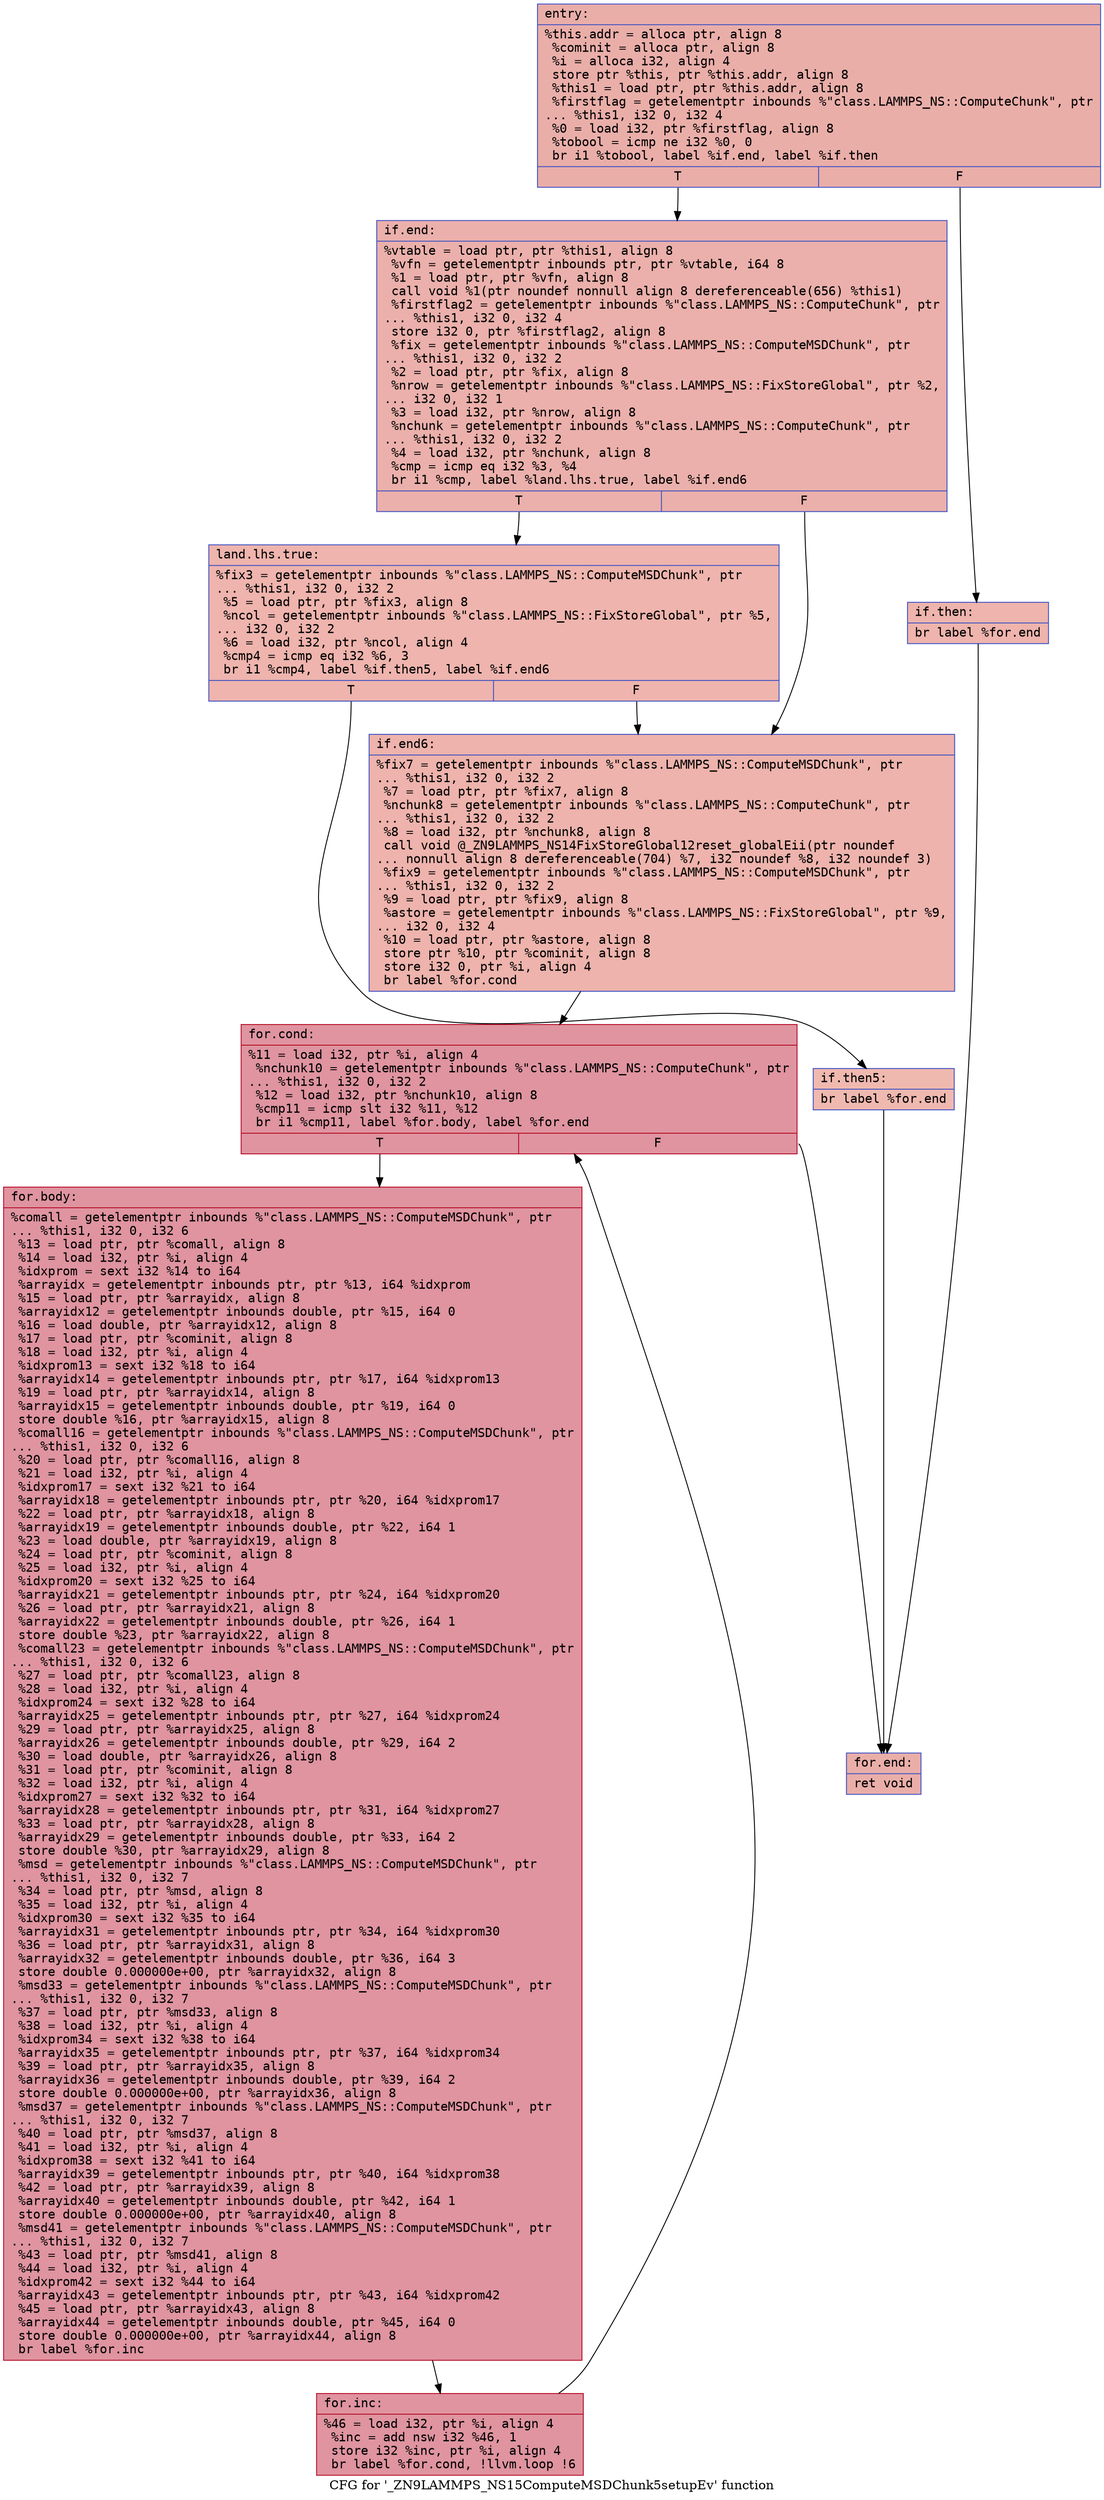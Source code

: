 digraph "CFG for '_ZN9LAMMPS_NS15ComputeMSDChunk5setupEv' function" {
	label="CFG for '_ZN9LAMMPS_NS15ComputeMSDChunk5setupEv' function";

	Node0x556270e310e0 [shape=record,color="#3d50c3ff", style=filled, fillcolor="#d0473d70" fontname="Courier",label="{entry:\l|  %this.addr = alloca ptr, align 8\l  %cominit = alloca ptr, align 8\l  %i = alloca i32, align 4\l  store ptr %this, ptr %this.addr, align 8\l  %this1 = load ptr, ptr %this.addr, align 8\l  %firstflag = getelementptr inbounds %\"class.LAMMPS_NS::ComputeChunk\", ptr\l... %this1, i32 0, i32 4\l  %0 = load i32, ptr %firstflag, align 8\l  %tobool = icmp ne i32 %0, 0\l  br i1 %tobool, label %if.end, label %if.then\l|{<s0>T|<s1>F}}"];
	Node0x556270e310e0:s0 -> Node0x556270e315b0[tooltip="entry -> if.end\nProbability 62.50%" ];
	Node0x556270e310e0:s1 -> Node0x556270e31620[tooltip="entry -> if.then\nProbability 37.50%" ];
	Node0x556270e31620 [shape=record,color="#3d50c3ff", style=filled, fillcolor="#d8564670" fontname="Courier",label="{if.then:\l|  br label %for.end\l}"];
	Node0x556270e31620 -> Node0x556270e31740[tooltip="if.then -> for.end\nProbability 100.00%" ];
	Node0x556270e315b0 [shape=record,color="#3d50c3ff", style=filled, fillcolor="#d24b4070" fontname="Courier",label="{if.end:\l|  %vtable = load ptr, ptr %this1, align 8\l  %vfn = getelementptr inbounds ptr, ptr %vtable, i64 8\l  %1 = load ptr, ptr %vfn, align 8\l  call void %1(ptr noundef nonnull align 8 dereferenceable(656) %this1)\l  %firstflag2 = getelementptr inbounds %\"class.LAMMPS_NS::ComputeChunk\", ptr\l... %this1, i32 0, i32 4\l  store i32 0, ptr %firstflag2, align 8\l  %fix = getelementptr inbounds %\"class.LAMMPS_NS::ComputeMSDChunk\", ptr\l... %this1, i32 0, i32 2\l  %2 = load ptr, ptr %fix, align 8\l  %nrow = getelementptr inbounds %\"class.LAMMPS_NS::FixStoreGlobal\", ptr %2,\l... i32 0, i32 1\l  %3 = load i32, ptr %nrow, align 8\l  %nchunk = getelementptr inbounds %\"class.LAMMPS_NS::ComputeChunk\", ptr\l... %this1, i32 0, i32 2\l  %4 = load i32, ptr %nchunk, align 8\l  %cmp = icmp eq i32 %3, %4\l  br i1 %cmp, label %land.lhs.true, label %if.end6\l|{<s0>T|<s1>F}}"];
	Node0x556270e315b0:s0 -> Node0x556270e322b0[tooltip="if.end -> land.lhs.true\nProbability 50.00%" ];
	Node0x556270e315b0:s1 -> Node0x556270e32330[tooltip="if.end -> if.end6\nProbability 50.00%" ];
	Node0x556270e322b0 [shape=record,color="#3d50c3ff", style=filled, fillcolor="#d8564670" fontname="Courier",label="{land.lhs.true:\l|  %fix3 = getelementptr inbounds %\"class.LAMMPS_NS::ComputeMSDChunk\", ptr\l... %this1, i32 0, i32 2\l  %5 = load ptr, ptr %fix3, align 8\l  %ncol = getelementptr inbounds %\"class.LAMMPS_NS::FixStoreGlobal\", ptr %5,\l... i32 0, i32 2\l  %6 = load i32, ptr %ncol, align 4\l  %cmp4 = icmp eq i32 %6, 3\l  br i1 %cmp4, label %if.then5, label %if.end6\l|{<s0>T|<s1>F}}"];
	Node0x556270e322b0:s0 -> Node0x556270e32820[tooltip="land.lhs.true -> if.then5\nProbability 50.00%" ];
	Node0x556270e322b0:s1 -> Node0x556270e32330[tooltip="land.lhs.true -> if.end6\nProbability 50.00%" ];
	Node0x556270e32820 [shape=record,color="#3d50c3ff", style=filled, fillcolor="#de614d70" fontname="Courier",label="{if.then5:\l|  br label %for.end\l}"];
	Node0x556270e32820 -> Node0x556270e31740[tooltip="if.then5 -> for.end\nProbability 100.00%" ];
	Node0x556270e32330 [shape=record,color="#3d50c3ff", style=filled, fillcolor="#d6524470" fontname="Courier",label="{if.end6:\l|  %fix7 = getelementptr inbounds %\"class.LAMMPS_NS::ComputeMSDChunk\", ptr\l... %this1, i32 0, i32 2\l  %7 = load ptr, ptr %fix7, align 8\l  %nchunk8 = getelementptr inbounds %\"class.LAMMPS_NS::ComputeChunk\", ptr\l... %this1, i32 0, i32 2\l  %8 = load i32, ptr %nchunk8, align 8\l  call void @_ZN9LAMMPS_NS14FixStoreGlobal12reset_globalEii(ptr noundef\l... nonnull align 8 dereferenceable(704) %7, i32 noundef %8, i32 noundef 3)\l  %fix9 = getelementptr inbounds %\"class.LAMMPS_NS::ComputeMSDChunk\", ptr\l... %this1, i32 0, i32 2\l  %9 = load ptr, ptr %fix9, align 8\l  %astore = getelementptr inbounds %\"class.LAMMPS_NS::FixStoreGlobal\", ptr %9,\l... i32 0, i32 4\l  %10 = load ptr, ptr %astore, align 8\l  store ptr %10, ptr %cominit, align 8\l  store i32 0, ptr %i, align 4\l  br label %for.cond\l}"];
	Node0x556270e32330 -> Node0x556270e33310[tooltip="if.end6 -> for.cond\nProbability 100.00%" ];
	Node0x556270e33310 [shape=record,color="#b70d28ff", style=filled, fillcolor="#b70d2870" fontname="Courier",label="{for.cond:\l|  %11 = load i32, ptr %i, align 4\l  %nchunk10 = getelementptr inbounds %\"class.LAMMPS_NS::ComputeChunk\", ptr\l... %this1, i32 0, i32 2\l  %12 = load i32, ptr %nchunk10, align 8\l  %cmp11 = icmp slt i32 %11, %12\l  br i1 %cmp11, label %for.body, label %for.end\l|{<s0>T|<s1>F}}"];
	Node0x556270e33310:s0 -> Node0x556270e336d0[tooltip="for.cond -> for.body\nProbability 96.88%" ];
	Node0x556270e33310:s1 -> Node0x556270e31740[tooltip="for.cond -> for.end\nProbability 3.12%" ];
	Node0x556270e336d0 [shape=record,color="#b70d28ff", style=filled, fillcolor="#b70d2870" fontname="Courier",label="{for.body:\l|  %comall = getelementptr inbounds %\"class.LAMMPS_NS::ComputeMSDChunk\", ptr\l... %this1, i32 0, i32 6\l  %13 = load ptr, ptr %comall, align 8\l  %14 = load i32, ptr %i, align 4\l  %idxprom = sext i32 %14 to i64\l  %arrayidx = getelementptr inbounds ptr, ptr %13, i64 %idxprom\l  %15 = load ptr, ptr %arrayidx, align 8\l  %arrayidx12 = getelementptr inbounds double, ptr %15, i64 0\l  %16 = load double, ptr %arrayidx12, align 8\l  %17 = load ptr, ptr %cominit, align 8\l  %18 = load i32, ptr %i, align 4\l  %idxprom13 = sext i32 %18 to i64\l  %arrayidx14 = getelementptr inbounds ptr, ptr %17, i64 %idxprom13\l  %19 = load ptr, ptr %arrayidx14, align 8\l  %arrayidx15 = getelementptr inbounds double, ptr %19, i64 0\l  store double %16, ptr %arrayidx15, align 8\l  %comall16 = getelementptr inbounds %\"class.LAMMPS_NS::ComputeMSDChunk\", ptr\l... %this1, i32 0, i32 6\l  %20 = load ptr, ptr %comall16, align 8\l  %21 = load i32, ptr %i, align 4\l  %idxprom17 = sext i32 %21 to i64\l  %arrayidx18 = getelementptr inbounds ptr, ptr %20, i64 %idxprom17\l  %22 = load ptr, ptr %arrayidx18, align 8\l  %arrayidx19 = getelementptr inbounds double, ptr %22, i64 1\l  %23 = load double, ptr %arrayidx19, align 8\l  %24 = load ptr, ptr %cominit, align 8\l  %25 = load i32, ptr %i, align 4\l  %idxprom20 = sext i32 %25 to i64\l  %arrayidx21 = getelementptr inbounds ptr, ptr %24, i64 %idxprom20\l  %26 = load ptr, ptr %arrayidx21, align 8\l  %arrayidx22 = getelementptr inbounds double, ptr %26, i64 1\l  store double %23, ptr %arrayidx22, align 8\l  %comall23 = getelementptr inbounds %\"class.LAMMPS_NS::ComputeMSDChunk\", ptr\l... %this1, i32 0, i32 6\l  %27 = load ptr, ptr %comall23, align 8\l  %28 = load i32, ptr %i, align 4\l  %idxprom24 = sext i32 %28 to i64\l  %arrayidx25 = getelementptr inbounds ptr, ptr %27, i64 %idxprom24\l  %29 = load ptr, ptr %arrayidx25, align 8\l  %arrayidx26 = getelementptr inbounds double, ptr %29, i64 2\l  %30 = load double, ptr %arrayidx26, align 8\l  %31 = load ptr, ptr %cominit, align 8\l  %32 = load i32, ptr %i, align 4\l  %idxprom27 = sext i32 %32 to i64\l  %arrayidx28 = getelementptr inbounds ptr, ptr %31, i64 %idxprom27\l  %33 = load ptr, ptr %arrayidx28, align 8\l  %arrayidx29 = getelementptr inbounds double, ptr %33, i64 2\l  store double %30, ptr %arrayidx29, align 8\l  %msd = getelementptr inbounds %\"class.LAMMPS_NS::ComputeMSDChunk\", ptr\l... %this1, i32 0, i32 7\l  %34 = load ptr, ptr %msd, align 8\l  %35 = load i32, ptr %i, align 4\l  %idxprom30 = sext i32 %35 to i64\l  %arrayidx31 = getelementptr inbounds ptr, ptr %34, i64 %idxprom30\l  %36 = load ptr, ptr %arrayidx31, align 8\l  %arrayidx32 = getelementptr inbounds double, ptr %36, i64 3\l  store double 0.000000e+00, ptr %arrayidx32, align 8\l  %msd33 = getelementptr inbounds %\"class.LAMMPS_NS::ComputeMSDChunk\", ptr\l... %this1, i32 0, i32 7\l  %37 = load ptr, ptr %msd33, align 8\l  %38 = load i32, ptr %i, align 4\l  %idxprom34 = sext i32 %38 to i64\l  %arrayidx35 = getelementptr inbounds ptr, ptr %37, i64 %idxprom34\l  %39 = load ptr, ptr %arrayidx35, align 8\l  %arrayidx36 = getelementptr inbounds double, ptr %39, i64 2\l  store double 0.000000e+00, ptr %arrayidx36, align 8\l  %msd37 = getelementptr inbounds %\"class.LAMMPS_NS::ComputeMSDChunk\", ptr\l... %this1, i32 0, i32 7\l  %40 = load ptr, ptr %msd37, align 8\l  %41 = load i32, ptr %i, align 4\l  %idxprom38 = sext i32 %41 to i64\l  %arrayidx39 = getelementptr inbounds ptr, ptr %40, i64 %idxprom38\l  %42 = load ptr, ptr %arrayidx39, align 8\l  %arrayidx40 = getelementptr inbounds double, ptr %42, i64 1\l  store double 0.000000e+00, ptr %arrayidx40, align 8\l  %msd41 = getelementptr inbounds %\"class.LAMMPS_NS::ComputeMSDChunk\", ptr\l... %this1, i32 0, i32 7\l  %43 = load ptr, ptr %msd41, align 8\l  %44 = load i32, ptr %i, align 4\l  %idxprom42 = sext i32 %44 to i64\l  %arrayidx43 = getelementptr inbounds ptr, ptr %43, i64 %idxprom42\l  %45 = load ptr, ptr %arrayidx43, align 8\l  %arrayidx44 = getelementptr inbounds double, ptr %45, i64 0\l  store double 0.000000e+00, ptr %arrayidx44, align 8\l  br label %for.inc\l}"];
	Node0x556270e336d0 -> Node0x556270e20eb0[tooltip="for.body -> for.inc\nProbability 100.00%" ];
	Node0x556270e20eb0 [shape=record,color="#b70d28ff", style=filled, fillcolor="#b70d2870" fontname="Courier",label="{for.inc:\l|  %46 = load i32, ptr %i, align 4\l  %inc = add nsw i32 %46, 1\l  store i32 %inc, ptr %i, align 4\l  br label %for.cond, !llvm.loop !6\l}"];
	Node0x556270e20eb0 -> Node0x556270e33310[tooltip="for.inc -> for.cond\nProbability 100.00%" ];
	Node0x556270e31740 [shape=record,color="#3d50c3ff", style=filled, fillcolor="#d0473d70" fontname="Courier",label="{for.end:\l|  ret void\l}"];
}
